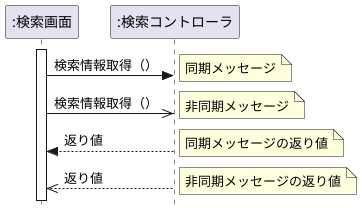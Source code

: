 @startuml 図4-4 同期メッセージと非同期メッセージ
 hide footbox
skinparam style strictuml /' 厳密なUMLに準拠する'/
participant ":検索画面" as seach
participant ":検索コントローラ" as control

activate seach

seach -> control: 検索情報取得（）
note right : 同期メッセージ

seach ->> control: 検索情報取得（）
note right : 非同期メッセージ

seach <-- control: 返り値
note right : 同期メッセージの返り値

seach <<-- control: 返り値
note right : 非同期メッセージの返り値
deactivate control


@enduml